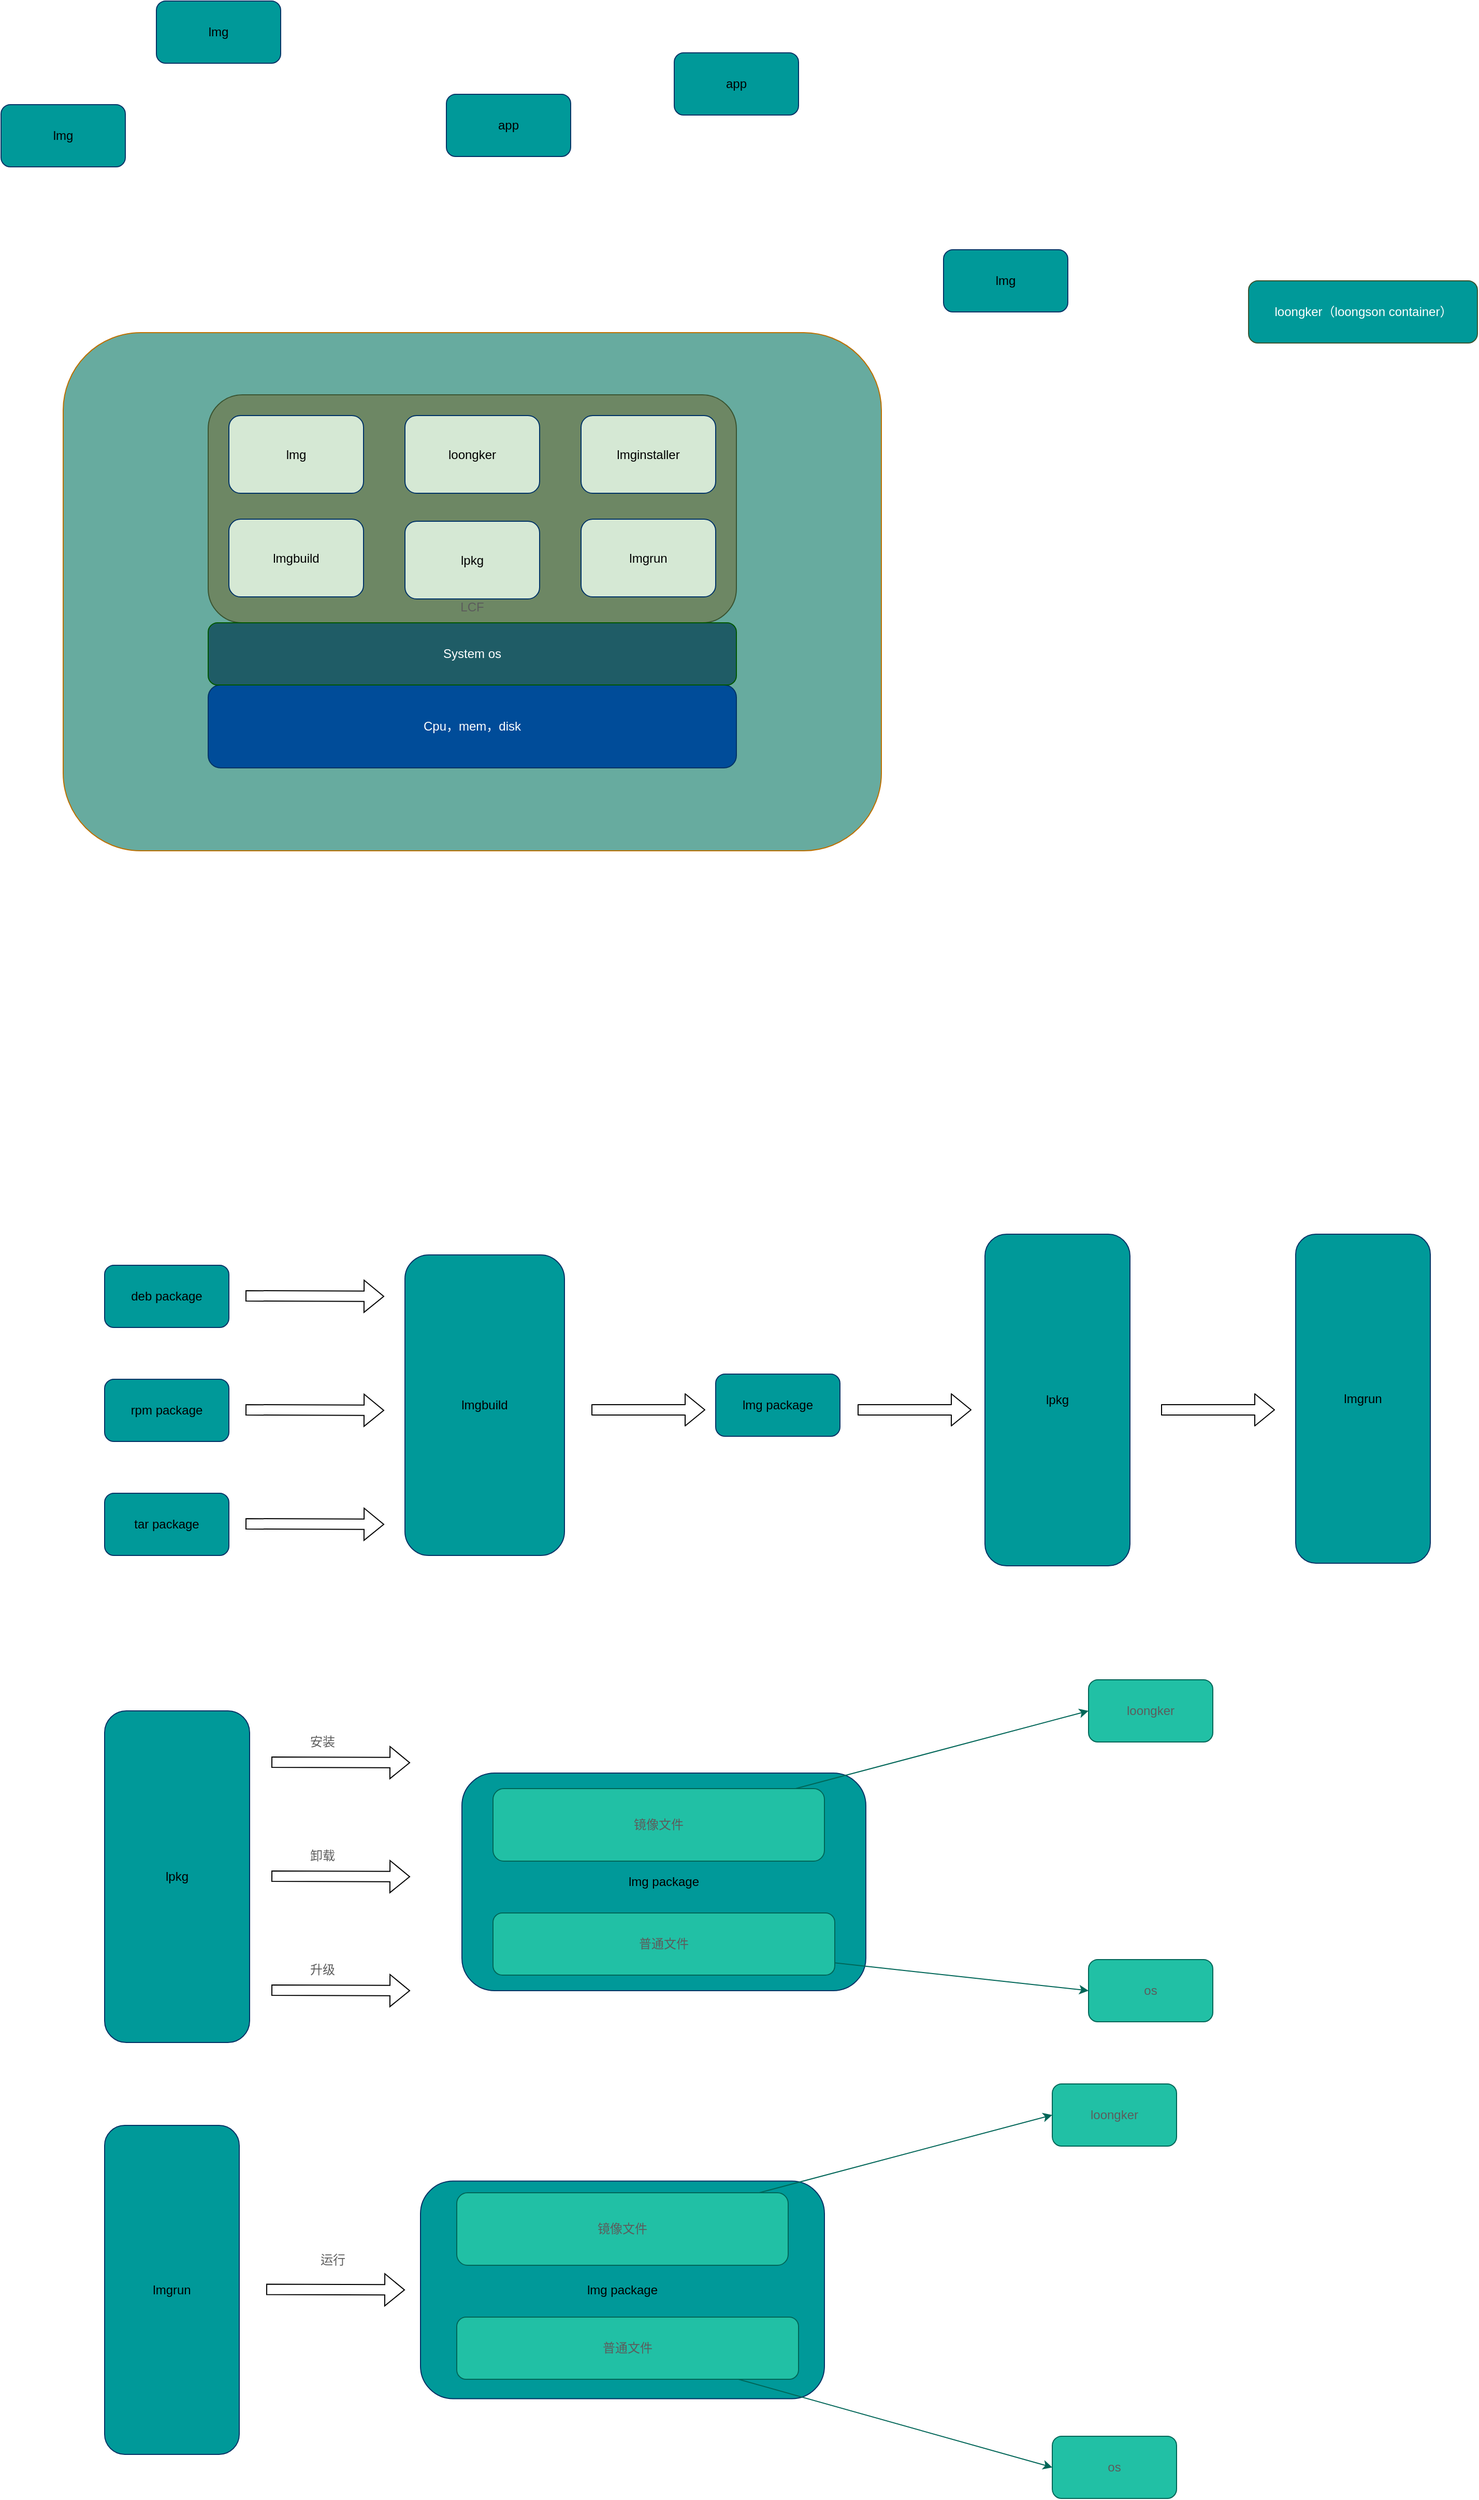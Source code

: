 <mxfile version="18.0.6" type="github">
  <diagram id="aV5w22nhNH_Wzgc8BO7l" name="Page-1">
    <mxGraphModel dx="1902" dy="936" grid="1" gridSize="10" guides="1" tooltips="1" connect="1" arrows="1" fold="1" page="1" pageScale="1" pageWidth="827" pageHeight="1169" math="0" shadow="0">
      <root>
        <mxCell id="0" />
        <mxCell id="1" parent="0" />
        <mxCell id="MgCIcN8HCtVji7_G_k5s-107" value="" style="rounded=1;whiteSpace=wrap;html=1;sketch=0;strokeColor=#BD7000;fillColor=#67AB9F;fontColor=#000000;" vertex="1" parent="1">
          <mxGeometry x="60" y="350" width="790" height="500" as="geometry" />
        </mxCell>
        <mxCell id="MgCIcN8HCtVji7_G_k5s-99" value="lmg package" style="rounded=1;whiteSpace=wrap;html=1;strokeColor=#003366;fillColor=#009999;" vertex="1" parent="1">
          <mxGeometry x="405" y="2133.75" width="390" height="210" as="geometry" />
        </mxCell>
        <mxCell id="MgCIcN8HCtVji7_G_k5s-52" value="" style="rounded=1;whiteSpace=wrap;html=1;strokeColor=#3A5431;fillColor=#6d8764;fontColor=#ffffff;" vertex="1" parent="1">
          <mxGeometry x="200" y="410" width="510" height="220" as="geometry" />
        </mxCell>
        <mxCell id="MgCIcN8HCtVji7_G_k5s-2" value="Cpu，mem，disk" style="rounded=1;whiteSpace=wrap;html=1;fillColor=#004C99;strokeColor=#003366;fontColor=#ffffff;" vertex="1" parent="1">
          <mxGeometry x="200" y="690" width="510" height="80" as="geometry" />
        </mxCell>
        <mxCell id="MgCIcN8HCtVji7_G_k5s-3" value="System os" style="rounded=1;whiteSpace=wrap;html=1;fillColor=#1F5C66;strokeColor=#005700;fontColor=#ffffff;" vertex="1" parent="1">
          <mxGeometry x="200" y="630" width="510" height="60" as="geometry" />
        </mxCell>
        <mxCell id="MgCIcN8HCtVji7_G_k5s-7" value="loongker（loongson container）" style="rounded=1;whiteSpace=wrap;html=1;fillColor=#009999;strokeColor=#3A5431;fontColor=#ffffff;" vertex="1" parent="1">
          <mxGeometry x="1204.5" y="300" width="221" height="60" as="geometry" />
        </mxCell>
        <mxCell id="MgCIcN8HCtVji7_G_k5s-45" value="lmg" style="rounded=1;whiteSpace=wrap;html=1;strokeColor=#003366;fillColor=#009999;" vertex="1" parent="1">
          <mxGeometry x="150" y="30" width="120" height="60" as="geometry" />
        </mxCell>
        <mxCell id="MgCIcN8HCtVji7_G_k5s-46" value="app" style="rounded=1;whiteSpace=wrap;html=1;strokeColor=#003366;fillColor=#009999;" vertex="1" parent="1">
          <mxGeometry x="430" y="120" width="120" height="60" as="geometry" />
        </mxCell>
        <mxCell id="MgCIcN8HCtVji7_G_k5s-47" value="app" style="rounded=1;whiteSpace=wrap;html=1;strokeColor=#003366;fillColor=#009999;" vertex="1" parent="1">
          <mxGeometry x="650" y="80" width="120" height="60" as="geometry" />
        </mxCell>
        <mxCell id="MgCIcN8HCtVji7_G_k5s-53" value="lmg" style="rounded=1;whiteSpace=wrap;html=1;strokeColor=#003366;fillColor=#009999;" vertex="1" parent="1">
          <mxGeometry x="910" y="270" width="120" height="60" as="geometry" />
        </mxCell>
        <mxCell id="MgCIcN8HCtVji7_G_k5s-55" value="lmg" style="rounded=1;whiteSpace=wrap;html=1;strokeColor=#003366;fillColor=#009999;" vertex="1" parent="1">
          <mxGeometry y="130" width="120" height="60" as="geometry" />
        </mxCell>
        <mxCell id="MgCIcN8HCtVji7_G_k5s-56" value="lmg package" style="rounded=1;whiteSpace=wrap;html=1;strokeColor=#003366;fillColor=#009999;" vertex="1" parent="1">
          <mxGeometry x="690" y="1355" width="120" height="60" as="geometry" />
        </mxCell>
        <mxCell id="MgCIcN8HCtVji7_G_k5s-57" value="lmgbuild" style="rounded=1;whiteSpace=wrap;html=1;strokeColor=#003366;fillColor=#009999;" vertex="1" parent="1">
          <mxGeometry x="390" y="1240" width="154" height="290" as="geometry" />
        </mxCell>
        <mxCell id="MgCIcN8HCtVji7_G_k5s-58" value="lmgrun" style="rounded=1;whiteSpace=wrap;html=1;strokeColor=#003366;fillColor=#009999;" vertex="1" parent="1">
          <mxGeometry x="1250" y="1220" width="130" height="317.5" as="geometry" />
        </mxCell>
        <mxCell id="MgCIcN8HCtVji7_G_k5s-59" value="lpkg" style="rounded=1;whiteSpace=wrap;html=1;strokeColor=#003366;fillColor=#009999;" vertex="1" parent="1">
          <mxGeometry x="950" y="1220" width="140" height="320" as="geometry" />
        </mxCell>
        <mxCell id="MgCIcN8HCtVji7_G_k5s-60" value="deb package" style="rounded=1;whiteSpace=wrap;html=1;strokeColor=#003366;fillColor=#009999;" vertex="1" parent="1">
          <mxGeometry x="100" y="1250" width="120" height="60" as="geometry" />
        </mxCell>
        <mxCell id="MgCIcN8HCtVji7_G_k5s-61" value="rpm package" style="rounded=1;whiteSpace=wrap;html=1;strokeColor=#003366;fillColor=#009999;" vertex="1" parent="1">
          <mxGeometry x="100" y="1360" width="120" height="60" as="geometry" />
        </mxCell>
        <mxCell id="MgCIcN8HCtVji7_G_k5s-62" value="tar package" style="rounded=1;whiteSpace=wrap;html=1;strokeColor=#003366;fillColor=#009999;" vertex="1" parent="1">
          <mxGeometry x="100" y="1470" width="120" height="60" as="geometry" />
        </mxCell>
        <mxCell id="MgCIcN8HCtVji7_G_k5s-64" value="" style="shape=flexArrow;endArrow=classic;html=1;rounded=0;" edge="1" parent="1">
          <mxGeometry width="50" height="50" relative="1" as="geometry">
            <mxPoint x="236" y="1499.5" as="sourcePoint" />
            <mxPoint x="370" y="1500" as="targetPoint" />
          </mxGeometry>
        </mxCell>
        <mxCell id="MgCIcN8HCtVji7_G_k5s-65" value="" style="shape=flexArrow;endArrow=classic;html=1;rounded=0;" edge="1" parent="1">
          <mxGeometry width="50" height="50" relative="1" as="geometry">
            <mxPoint x="236" y="1279.5" as="sourcePoint" />
            <mxPoint x="370" y="1280" as="targetPoint" />
          </mxGeometry>
        </mxCell>
        <mxCell id="MgCIcN8HCtVji7_G_k5s-66" value="" style="shape=flexArrow;endArrow=classic;html=1;rounded=0;" edge="1" parent="1">
          <mxGeometry width="50" height="50" relative="1" as="geometry">
            <mxPoint x="236" y="1389.5" as="sourcePoint" />
            <mxPoint x="370" y="1390" as="targetPoint" />
          </mxGeometry>
        </mxCell>
        <mxCell id="MgCIcN8HCtVji7_G_k5s-67" value="" style="shape=flexArrow;endArrow=classic;html=1;rounded=1;sketch=0;fontColor=#5C5C5C;curved=0;" edge="1" parent="1">
          <mxGeometry width="50" height="50" relative="1" as="geometry">
            <mxPoint x="570" y="1389.5" as="sourcePoint" />
            <mxPoint x="680" y="1389.5" as="targetPoint" />
          </mxGeometry>
        </mxCell>
        <mxCell id="MgCIcN8HCtVji7_G_k5s-69" value="" style="shape=flexArrow;endArrow=classic;html=1;rounded=1;sketch=0;fontColor=#5C5C5C;curved=0;" edge="1" parent="1">
          <mxGeometry width="50" height="50" relative="1" as="geometry">
            <mxPoint x="827" y="1389.5" as="sourcePoint" />
            <mxPoint x="937" y="1389.5" as="targetPoint" />
          </mxGeometry>
        </mxCell>
        <mxCell id="MgCIcN8HCtVji7_G_k5s-70" value="" style="shape=flexArrow;endArrow=classic;html=1;rounded=1;sketch=0;fontColor=#5C5C5C;curved=0;" edge="1" parent="1">
          <mxGeometry width="50" height="50" relative="1" as="geometry">
            <mxPoint x="1120" y="1389.5" as="sourcePoint" />
            <mxPoint x="1230" y="1389.5" as="targetPoint" />
          </mxGeometry>
        </mxCell>
        <mxCell id="MgCIcN8HCtVji7_G_k5s-71" value="loongker" style="rounded=1;whiteSpace=wrap;html=1;strokeColor=#003366;fillColor=#D5E8D4;" vertex="1" parent="1">
          <mxGeometry x="390" y="430" width="130" height="75" as="geometry" />
        </mxCell>
        <mxCell id="MgCIcN8HCtVji7_G_k5s-73" value="lpkg" style="rounded=1;whiteSpace=wrap;html=1;strokeColor=#003366;fillColor=#009999;" vertex="1" parent="1">
          <mxGeometry x="100" y="1680" width="140" height="320" as="geometry" />
        </mxCell>
        <mxCell id="MgCIcN8HCtVji7_G_k5s-75" value="" style="shape=flexArrow;endArrow=classic;html=1;rounded=0;" edge="1" parent="1">
          <mxGeometry width="50" height="50" relative="1" as="geometry">
            <mxPoint x="261" y="1949.5" as="sourcePoint" />
            <mxPoint x="395" y="1950" as="targetPoint" />
          </mxGeometry>
        </mxCell>
        <mxCell id="MgCIcN8HCtVji7_G_k5s-76" value="" style="shape=flexArrow;endArrow=classic;html=1;rounded=0;" edge="1" parent="1">
          <mxGeometry width="50" height="50" relative="1" as="geometry">
            <mxPoint x="261" y="1729.5" as="sourcePoint" />
            <mxPoint x="395" y="1730" as="targetPoint" />
          </mxGeometry>
        </mxCell>
        <mxCell id="MgCIcN8HCtVji7_G_k5s-77" value="" style="shape=flexArrow;endArrow=classic;html=1;rounded=0;" edge="1" parent="1">
          <mxGeometry width="50" height="50" relative="1" as="geometry">
            <mxPoint x="261" y="1839.5" as="sourcePoint" />
            <mxPoint x="395" y="1840" as="targetPoint" />
          </mxGeometry>
        </mxCell>
        <mxCell id="MgCIcN8HCtVji7_G_k5s-78" value="安装" style="text;html=1;align=center;verticalAlign=middle;resizable=0;points=[];autosize=1;strokeColor=none;fillColor=none;fontColor=#5C5C5C;" vertex="1" parent="1">
          <mxGeometry x="290" y="1700" width="40" height="20" as="geometry" />
        </mxCell>
        <mxCell id="MgCIcN8HCtVji7_G_k5s-79" value="卸载" style="text;html=1;align=center;verticalAlign=middle;resizable=0;points=[];autosize=1;strokeColor=none;fillColor=none;fontColor=#5C5C5C;" vertex="1" parent="1">
          <mxGeometry x="290" y="1810" width="40" height="20" as="geometry" />
        </mxCell>
        <mxCell id="MgCIcN8HCtVji7_G_k5s-80" value="升级" style="text;html=1;align=center;verticalAlign=middle;resizable=0;points=[];autosize=1;strokeColor=none;fillColor=none;fontColor=#5C5C5C;" vertex="1" parent="1">
          <mxGeometry x="290" y="1920" width="40" height="20" as="geometry" />
        </mxCell>
        <mxCell id="MgCIcN8HCtVji7_G_k5s-82" value="lmgrun" style="rounded=1;whiteSpace=wrap;html=1;strokeColor=#003366;fillColor=#009999;" vertex="1" parent="1">
          <mxGeometry x="100" y="2080" width="130" height="317.5" as="geometry" />
        </mxCell>
        <mxCell id="MgCIcN8HCtVji7_G_k5s-84" value="" style="shape=flexArrow;endArrow=classic;html=1;rounded=0;" edge="1" parent="1">
          <mxGeometry width="50" height="50" relative="1" as="geometry">
            <mxPoint x="256" y="2238.25" as="sourcePoint" />
            <mxPoint x="390" y="2238.75" as="targetPoint" />
          </mxGeometry>
        </mxCell>
        <mxCell id="MgCIcN8HCtVji7_G_k5s-85" value="lmg package" style="rounded=1;whiteSpace=wrap;html=1;strokeColor=#003366;fillColor=#009999;" vertex="1" parent="1">
          <mxGeometry x="445" y="1740" width="390" height="210" as="geometry" />
        </mxCell>
        <mxCell id="MgCIcN8HCtVji7_G_k5s-86" value="普通文件" style="rounded=1;whiteSpace=wrap;html=1;sketch=0;fontColor=#5C5C5C;strokeColor=#006658;fillColor=#21C0A5;" vertex="1" parent="1">
          <mxGeometry x="475" y="1875" width="330" height="60" as="geometry" />
        </mxCell>
        <mxCell id="MgCIcN8HCtVji7_G_k5s-87" value="镜像文件" style="rounded=1;whiteSpace=wrap;html=1;sketch=0;fontColor=#5C5C5C;strokeColor=#006658;fillColor=#21C0A5;" vertex="1" parent="1">
          <mxGeometry x="475" y="1755" width="320" height="70" as="geometry" />
        </mxCell>
        <mxCell id="MgCIcN8HCtVji7_G_k5s-89" value="" style="endArrow=classic;html=1;rounded=1;sketch=0;fontColor=#5C5C5C;strokeColor=#006658;fillColor=#21C0A5;curved=0;" edge="1" parent="1" source="MgCIcN8HCtVji7_G_k5s-87">
          <mxGeometry width="50" height="50" relative="1" as="geometry">
            <mxPoint x="1010" y="1810" as="sourcePoint" />
            <mxPoint x="1050" y="1680" as="targetPoint" />
          </mxGeometry>
        </mxCell>
        <mxCell id="MgCIcN8HCtVji7_G_k5s-90" value="" style="endArrow=classic;html=1;rounded=1;sketch=0;fontColor=#5C5C5C;strokeColor=#006658;fillColor=#21C0A5;curved=0;entryX=0;entryY=0.5;entryDx=0;entryDy=0;" edge="1" parent="1" source="MgCIcN8HCtVji7_G_k5s-86" target="MgCIcN8HCtVji7_G_k5s-91">
          <mxGeometry width="50" height="50" relative="1" as="geometry">
            <mxPoint x="1020" y="1960" as="sourcePoint" />
            <mxPoint x="1000" y="2060" as="targetPoint" />
          </mxGeometry>
        </mxCell>
        <mxCell id="MgCIcN8HCtVji7_G_k5s-91" value="os" style="rounded=1;whiteSpace=wrap;html=1;sketch=0;fontColor=#5C5C5C;strokeColor=#006658;fillColor=#21C0A5;" vertex="1" parent="1">
          <mxGeometry x="1050" y="1920" width="120" height="60" as="geometry" />
        </mxCell>
        <mxCell id="MgCIcN8HCtVji7_G_k5s-92" value="loongker" style="rounded=1;whiteSpace=wrap;html=1;sketch=0;fontColor=#5C5C5C;strokeColor=#006658;fillColor=#21C0A5;" vertex="1" parent="1">
          <mxGeometry x="1050" y="1650" width="120" height="60" as="geometry" />
        </mxCell>
        <mxCell id="MgCIcN8HCtVji7_G_k5s-93" value="普通文件" style="rounded=1;whiteSpace=wrap;html=1;sketch=0;fontColor=#5C5C5C;strokeColor=#006658;fillColor=#21C0A5;" vertex="1" parent="1">
          <mxGeometry x="440" y="2265" width="330" height="60" as="geometry" />
        </mxCell>
        <mxCell id="MgCIcN8HCtVji7_G_k5s-94" value="镜像文件" style="rounded=1;whiteSpace=wrap;html=1;sketch=0;fontColor=#5C5C5C;strokeColor=#006658;fillColor=#21C0A5;" vertex="1" parent="1">
          <mxGeometry x="440" y="2145" width="320" height="70" as="geometry" />
        </mxCell>
        <mxCell id="MgCIcN8HCtVji7_G_k5s-95" value="" style="endArrow=classic;html=1;rounded=1;sketch=0;fontColor=#5C5C5C;strokeColor=#006658;fillColor=#21C0A5;curved=0;" edge="1" parent="1" source="MgCIcN8HCtVji7_G_k5s-94">
          <mxGeometry width="50" height="50" relative="1" as="geometry">
            <mxPoint x="975" y="2200" as="sourcePoint" />
            <mxPoint x="1015" y="2070" as="targetPoint" />
          </mxGeometry>
        </mxCell>
        <mxCell id="MgCIcN8HCtVji7_G_k5s-96" value="" style="endArrow=classic;html=1;rounded=1;sketch=0;fontColor=#5C5C5C;strokeColor=#006658;fillColor=#21C0A5;curved=0;entryX=0;entryY=0.5;entryDx=0;entryDy=0;" edge="1" parent="1" source="MgCIcN8HCtVji7_G_k5s-93" target="MgCIcN8HCtVji7_G_k5s-97">
          <mxGeometry width="50" height="50" relative="1" as="geometry">
            <mxPoint x="985" y="2350" as="sourcePoint" />
            <mxPoint x="965" y="2450" as="targetPoint" />
          </mxGeometry>
        </mxCell>
        <mxCell id="MgCIcN8HCtVji7_G_k5s-97" value="os" style="rounded=1;whiteSpace=wrap;html=1;sketch=0;fontColor=#5C5C5C;strokeColor=#006658;fillColor=#21C0A5;" vertex="1" parent="1">
          <mxGeometry x="1015" y="2380" width="120" height="60" as="geometry" />
        </mxCell>
        <mxCell id="MgCIcN8HCtVji7_G_k5s-98" value="loongker" style="rounded=1;whiteSpace=wrap;html=1;sketch=0;fontColor=#5C5C5C;strokeColor=#006658;fillColor=#21C0A5;" vertex="1" parent="1">
          <mxGeometry x="1015" y="2040" width="120" height="60" as="geometry" />
        </mxCell>
        <mxCell id="MgCIcN8HCtVji7_G_k5s-100" value="运行" style="text;html=1;align=center;verticalAlign=middle;resizable=0;points=[];autosize=1;strokeColor=none;fillColor=none;fontColor=#5C5C5C;" vertex="1" parent="1">
          <mxGeometry x="300" y="2200" width="40" height="20" as="geometry" />
        </mxCell>
        <mxCell id="MgCIcN8HCtVji7_G_k5s-101" value="lmg" style="rounded=1;whiteSpace=wrap;html=1;strokeColor=#003366;fillColor=#D5E8D4;" vertex="1" parent="1">
          <mxGeometry x="220" y="430" width="130" height="75" as="geometry" />
        </mxCell>
        <mxCell id="MgCIcN8HCtVji7_G_k5s-102" value="lmgbuild" style="rounded=1;whiteSpace=wrap;html=1;strokeColor=#003366;fillColor=#D5E8D4;" vertex="1" parent="1">
          <mxGeometry x="220" y="530" width="130" height="75" as="geometry" />
        </mxCell>
        <mxCell id="MgCIcN8HCtVji7_G_k5s-103" value="lmgrun" style="rounded=1;whiteSpace=wrap;html=1;strokeColor=#003366;fillColor=#D5E8D4;" vertex="1" parent="1">
          <mxGeometry x="560" y="530" width="130" height="75" as="geometry" />
        </mxCell>
        <mxCell id="MgCIcN8HCtVji7_G_k5s-104" value="lpkg" style="rounded=1;whiteSpace=wrap;html=1;strokeColor=#003366;fillColor=#D5E8D4;" vertex="1" parent="1">
          <mxGeometry x="390" y="532" width="130" height="75" as="geometry" />
        </mxCell>
        <mxCell id="MgCIcN8HCtVji7_G_k5s-105" value="lmginstaller" style="rounded=1;whiteSpace=wrap;html=1;strokeColor=#003366;fillColor=#D5E8D4;" vertex="1" parent="1">
          <mxGeometry x="560" y="430" width="130" height="75" as="geometry" />
        </mxCell>
        <mxCell id="MgCIcN8HCtVji7_G_k5s-106" value="LCF" style="text;html=1;strokeColor=none;fillColor=none;align=center;verticalAlign=middle;whiteSpace=wrap;rounded=0;sketch=0;fontColor=#5C5C5C;" vertex="1" parent="1">
          <mxGeometry x="425" y="610" width="60" height="10" as="geometry" />
        </mxCell>
      </root>
    </mxGraphModel>
  </diagram>
</mxfile>
